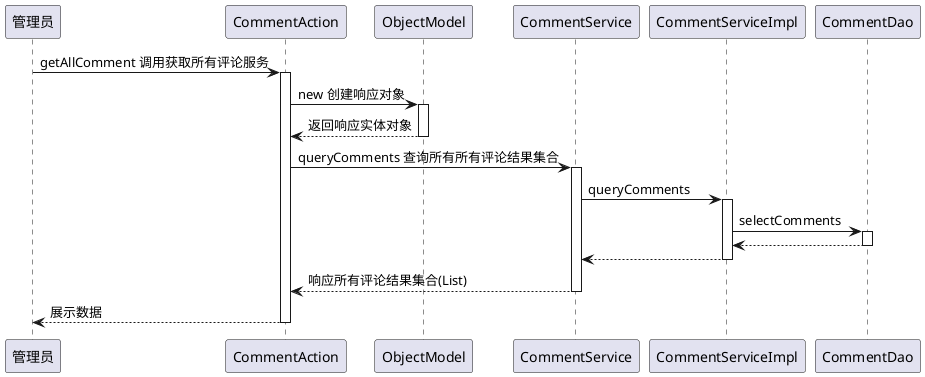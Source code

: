 @startuml
participant 管理员
管理员 -> CommentAction : getAllComment 调用获取所有评论服务
activate CommentAction
CommentAction -> ObjectModel : new 创建响应对象
activate ObjectModel
ObjectModel --> CommentAction : 返回响应实体对象
deactivate ObjectModel
CommentAction -> CommentService : queryComments 查询所有所有评论结果集合
activate CommentService
CommentService -> CommentServiceImpl : queryComments
activate CommentServiceImpl
CommentServiceImpl -> CommentDao : selectComments
activate CommentDao
CommentDao --> CommentServiceImpl
deactivate CommentDao
CommentServiceImpl --> CommentService
deactivate CommentServiceImpl
CommentService --> CommentAction : 响应所有评论结果集合(List)
deactivate CommentService
return 展示数据
@enduml